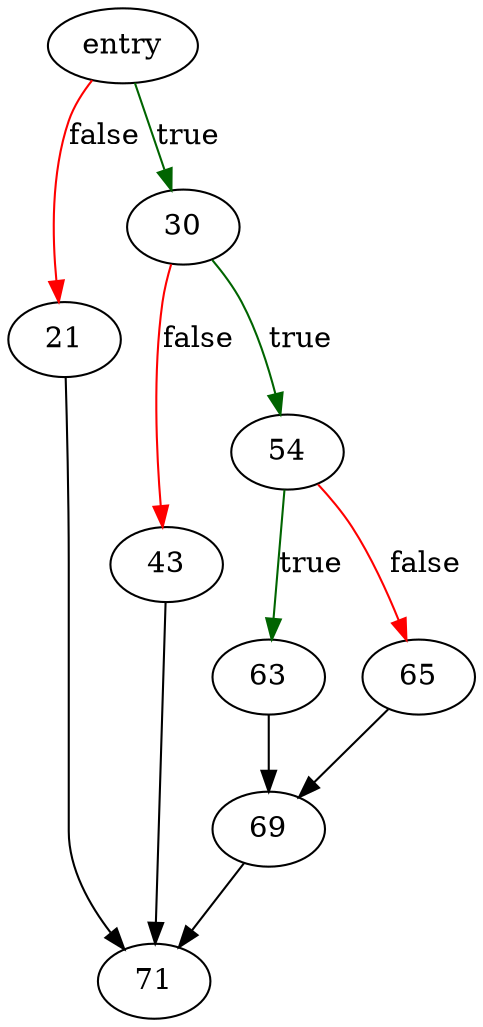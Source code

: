 digraph "sqlite3GetVarint32" {
	// Node definitions.
	2 [label=entry];
	21;
	30;
	43;
	54;
	63;
	65;
	69;
	71;

	// Edge definitions.
	2 -> 21 [
		color=red
		label=false
	];
	2 -> 30 [
		color=darkgreen
		label=true
	];
	21 -> 71;
	30 -> 43 [
		color=red
		label=false
	];
	30 -> 54 [
		color=darkgreen
		label=true
	];
	43 -> 71;
	54 -> 63 [
		color=darkgreen
		label=true
	];
	54 -> 65 [
		color=red
		label=false
	];
	63 -> 69;
	65 -> 69;
	69 -> 71;
}